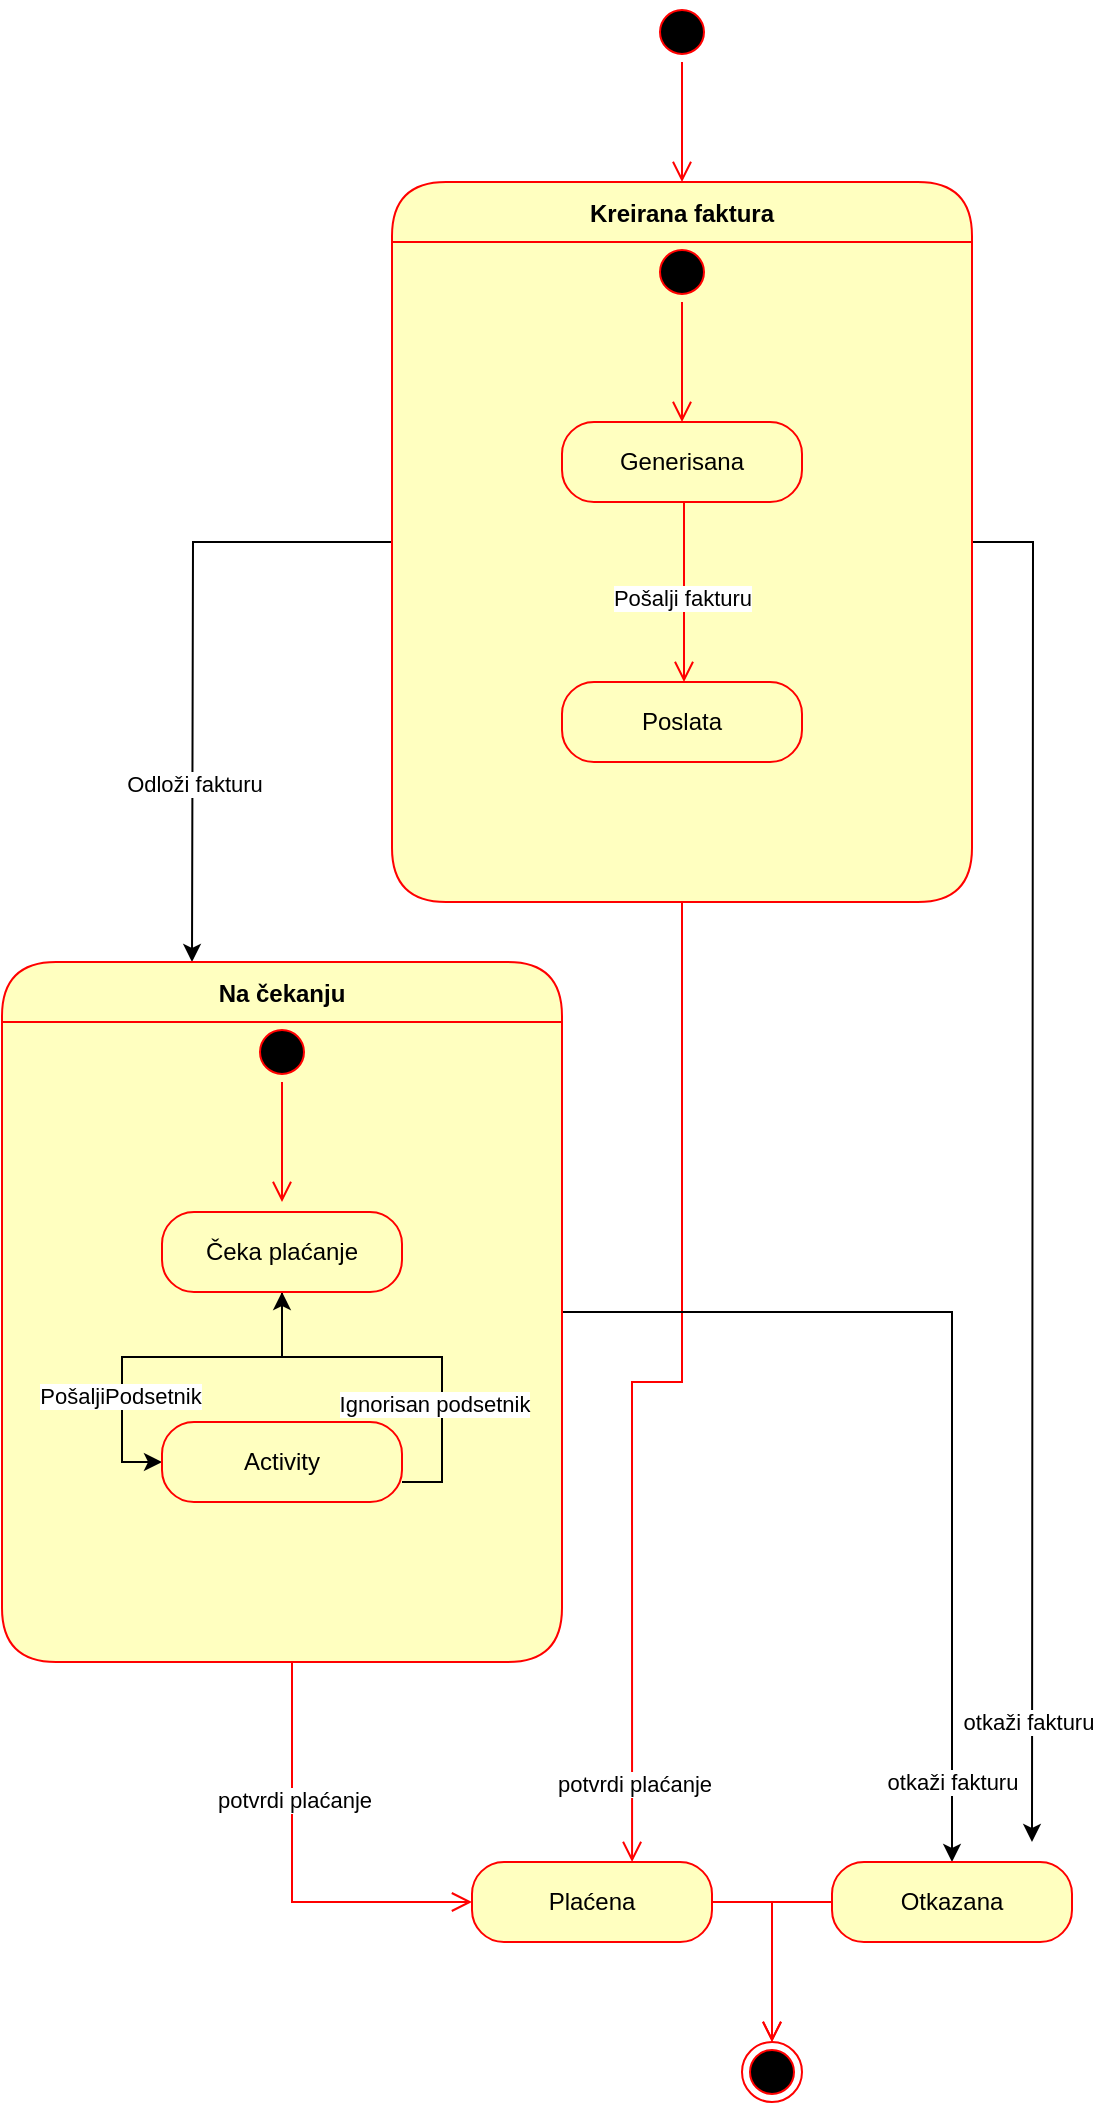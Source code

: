 <mxfile version="28.1.2">
  <diagram name="Page-1" id="dGn5kLb0wx71UQaM-uPl">
    <mxGraphModel dx="816" dy="516" grid="1" gridSize="10" guides="0" tooltips="1" connect="1" arrows="1" fold="1" page="1" pageScale="1" pageWidth="850" pageHeight="1100" math="0" shadow="0">
      <root>
        <mxCell id="0" />
        <mxCell id="1" parent="0" />
        <mxCell id="D7d0Gn1hYj-LBTfzAuI3-1" value="" style="ellipse;html=1;shape=startState;fillColor=#000000;strokeColor=#ff0000;" vertex="1" parent="1">
          <mxGeometry x="370" y="30" width="30" height="30" as="geometry" />
        </mxCell>
        <mxCell id="D7d0Gn1hYj-LBTfzAuI3-2" value="" style="edgeStyle=orthogonalEdgeStyle;html=1;verticalAlign=bottom;endArrow=open;endSize=8;strokeColor=#ff0000;rounded=0;" edge="1" source="D7d0Gn1hYj-LBTfzAuI3-1" parent="1">
          <mxGeometry relative="1" as="geometry">
            <mxPoint x="385" y="120" as="targetPoint" />
          </mxGeometry>
        </mxCell>
        <mxCell id="D7d0Gn1hYj-LBTfzAuI3-18" style="edgeStyle=orthogonalEdgeStyle;rounded=0;orthogonalLoop=1;jettySize=auto;html=1;" edge="1" parent="1" source="D7d0Gn1hYj-LBTfzAuI3-3">
          <mxGeometry relative="1" as="geometry">
            <mxPoint x="140" y="510" as="targetPoint" />
          </mxGeometry>
        </mxCell>
        <mxCell id="D7d0Gn1hYj-LBTfzAuI3-23" value="Odloži fakturu" style="edgeLabel;html=1;align=center;verticalAlign=middle;resizable=0;points=[];" vertex="1" connectable="0" parent="D7d0Gn1hYj-LBTfzAuI3-18">
          <mxGeometry x="0.423" y="1" relative="1" as="geometry">
            <mxPoint as="offset" />
          </mxGeometry>
        </mxCell>
        <mxCell id="D7d0Gn1hYj-LBTfzAuI3-39" style="edgeStyle=orthogonalEdgeStyle;rounded=0;orthogonalLoop=1;jettySize=auto;html=1;" edge="1" parent="1" source="D7d0Gn1hYj-LBTfzAuI3-3">
          <mxGeometry relative="1" as="geometry">
            <mxPoint x="560" y="950" as="targetPoint" />
          </mxGeometry>
        </mxCell>
        <mxCell id="D7d0Gn1hYj-LBTfzAuI3-40" value="otkaži fakturu" style="edgeLabel;html=1;align=center;verticalAlign=middle;resizable=0;points=[];" vertex="1" connectable="0" parent="D7d0Gn1hYj-LBTfzAuI3-39">
          <mxGeometry x="0.823" y="-2" relative="1" as="geometry">
            <mxPoint as="offset" />
          </mxGeometry>
        </mxCell>
        <mxCell id="D7d0Gn1hYj-LBTfzAuI3-3" value="Kreirana faktura" style="swimlane;fontStyle=1;align=center;verticalAlign=middle;childLayout=stackLayout;horizontal=1;startSize=30;horizontalStack=0;resizeParent=0;resizeLast=1;container=0;fontColor=#000000;collapsible=0;rounded=1;arcSize=30;strokeColor=#ff0000;fillColor=#ffffc0;swimlaneFillColor=#ffffc0;dropTarget=0;" vertex="1" parent="1">
          <mxGeometry x="240" y="120" width="290" height="360" as="geometry" />
        </mxCell>
        <mxCell id="D7d0Gn1hYj-LBTfzAuI3-5" value="" style="edgeStyle=orthogonalEdgeStyle;html=1;verticalAlign=bottom;endArrow=open;endSize=8;strokeColor=#ff0000;rounded=0;entryX=0.667;entryY=0;entryDx=0;entryDy=0;entryPerimeter=0;" edge="1" source="D7d0Gn1hYj-LBTfzAuI3-3" parent="1" target="D7d0Gn1hYj-LBTfzAuI3-31">
          <mxGeometry relative="1" as="geometry">
            <mxPoint x="385" y="630" as="targetPoint" />
          </mxGeometry>
        </mxCell>
        <mxCell id="D7d0Gn1hYj-LBTfzAuI3-38" value="potvrdi plaćanje" style="edgeLabel;html=1;align=center;verticalAlign=middle;resizable=0;points=[];" vertex="1" connectable="0" parent="D7d0Gn1hYj-LBTfzAuI3-5">
          <mxGeometry x="0.844" y="1" relative="1" as="geometry">
            <mxPoint as="offset" />
          </mxGeometry>
        </mxCell>
        <mxCell id="D7d0Gn1hYj-LBTfzAuI3-8" value="Generisana" style="rounded=1;whiteSpace=wrap;html=1;arcSize=40;fontColor=#000000;fillColor=#ffffc0;strokeColor=#ff0000;" vertex="1" parent="1">
          <mxGeometry x="325" y="240" width="120" height="40" as="geometry" />
        </mxCell>
        <mxCell id="D7d0Gn1hYj-LBTfzAuI3-10" value="" style="ellipse;html=1;shape=startState;fillColor=#000000;strokeColor=#ff0000;" vertex="1" parent="1">
          <mxGeometry x="370" y="150" width="30" height="30" as="geometry" />
        </mxCell>
        <mxCell id="D7d0Gn1hYj-LBTfzAuI3-11" value="" style="edgeStyle=orthogonalEdgeStyle;html=1;verticalAlign=bottom;endArrow=open;endSize=8;strokeColor=#ff0000;rounded=0;" edge="1" source="D7d0Gn1hYj-LBTfzAuI3-10" parent="1">
          <mxGeometry relative="1" as="geometry">
            <mxPoint x="385" y="240" as="targetPoint" />
          </mxGeometry>
        </mxCell>
        <mxCell id="D7d0Gn1hYj-LBTfzAuI3-12" value="Poslata" style="rounded=1;whiteSpace=wrap;html=1;arcSize=40;fontColor=#000000;fillColor=#ffffc0;strokeColor=#ff0000;" vertex="1" parent="1">
          <mxGeometry x="325" y="370" width="120" height="40" as="geometry" />
        </mxCell>
        <mxCell id="D7d0Gn1hYj-LBTfzAuI3-13" value="" style="edgeStyle=orthogonalEdgeStyle;html=1;verticalAlign=bottom;endArrow=open;endSize=8;strokeColor=#ff0000;rounded=0;exitX=0.5;exitY=1;exitDx=0;exitDy=0;" edge="1" source="D7d0Gn1hYj-LBTfzAuI3-8" parent="1" target="D7d0Gn1hYj-LBTfzAuI3-12">
          <mxGeometry relative="1" as="geometry">
            <mxPoint x="385" y="290" as="sourcePoint" />
            <Array as="points">
              <mxPoint x="386" y="280" />
            </Array>
          </mxGeometry>
        </mxCell>
        <mxCell id="D7d0Gn1hYj-LBTfzAuI3-14" value="Pošalji fakturu" style="edgeLabel;html=1;align=center;verticalAlign=middle;resizable=0;points=[];" vertex="1" connectable="0" parent="D7d0Gn1hYj-LBTfzAuI3-13">
          <mxGeometry x="0.077" y="-1" relative="1" as="geometry">
            <mxPoint as="offset" />
          </mxGeometry>
        </mxCell>
        <mxCell id="D7d0Gn1hYj-LBTfzAuI3-34" style="edgeStyle=orthogonalEdgeStyle;rounded=0;orthogonalLoop=1;jettySize=auto;html=1;entryX=0.5;entryY=0;entryDx=0;entryDy=0;" edge="1" parent="1" source="D7d0Gn1hYj-LBTfzAuI3-15" target="D7d0Gn1hYj-LBTfzAuI3-36">
          <mxGeometry relative="1" as="geometry">
            <mxPoint x="350" y="950" as="targetPoint" />
          </mxGeometry>
        </mxCell>
        <mxCell id="D7d0Gn1hYj-LBTfzAuI3-35" value="otkaži fakturu" style="edgeLabel;html=1;align=center;verticalAlign=middle;resizable=0;points=[];" vertex="1" connectable="0" parent="D7d0Gn1hYj-LBTfzAuI3-34">
          <mxGeometry x="0.592" relative="1" as="geometry">
            <mxPoint y="56" as="offset" />
          </mxGeometry>
        </mxCell>
        <mxCell id="D7d0Gn1hYj-LBTfzAuI3-15" value="Na čekanju" style="swimlane;fontStyle=1;align=center;verticalAlign=middle;childLayout=stackLayout;horizontal=1;startSize=30;horizontalStack=0;resizeParent=0;resizeLast=1;container=0;fontColor=#000000;collapsible=0;rounded=1;arcSize=30;strokeColor=#ff0000;fillColor=#ffffc0;swimlaneFillColor=#ffffc0;dropTarget=0;" vertex="1" parent="1">
          <mxGeometry x="45" y="510" width="280" height="350" as="geometry" />
        </mxCell>
        <mxCell id="D7d0Gn1hYj-LBTfzAuI3-17" value="" style="edgeStyle=elbowEdgeStyle;html=1;verticalAlign=bottom;endArrow=open;endSize=8;strokeColor=#ff0000;rounded=0;entryX=0;entryY=0.5;entryDx=0;entryDy=0;" edge="1" parent="1" target="D7d0Gn1hYj-LBTfzAuI3-31">
          <mxGeometry relative="1" as="geometry">
            <mxPoint x="240" y="980" as="targetPoint" />
            <mxPoint x="190" y="860" as="sourcePoint" />
            <Array as="points">
              <mxPoint x="190" y="920" />
            </Array>
          </mxGeometry>
        </mxCell>
        <mxCell id="D7d0Gn1hYj-LBTfzAuI3-33" value="potvrdi plaćanje" style="edgeLabel;html=1;align=center;verticalAlign=middle;resizable=0;points=[];" vertex="1" connectable="0" parent="D7d0Gn1hYj-LBTfzAuI3-17">
          <mxGeometry x="-0.346" y="1" relative="1" as="geometry">
            <mxPoint as="offset" />
          </mxGeometry>
        </mxCell>
        <mxCell id="D7d0Gn1hYj-LBTfzAuI3-19" value="" style="ellipse;html=1;shape=startState;fillColor=#000000;strokeColor=#ff0000;" vertex="1" parent="1">
          <mxGeometry x="170" y="540" width="30" height="30" as="geometry" />
        </mxCell>
        <mxCell id="D7d0Gn1hYj-LBTfzAuI3-20" value="" style="edgeStyle=orthogonalEdgeStyle;html=1;verticalAlign=bottom;endArrow=open;endSize=8;strokeColor=#ff0000;rounded=0;" edge="1" source="D7d0Gn1hYj-LBTfzAuI3-19" parent="1">
          <mxGeometry relative="1" as="geometry">
            <mxPoint x="185" y="630" as="targetPoint" />
          </mxGeometry>
        </mxCell>
        <mxCell id="D7d0Gn1hYj-LBTfzAuI3-26" style="edgeStyle=orthogonalEdgeStyle;rounded=0;orthogonalLoop=1;jettySize=auto;html=1;entryX=0;entryY=0.5;entryDx=0;entryDy=0;" edge="1" parent="1" source="D7d0Gn1hYj-LBTfzAuI3-21" target="D7d0Gn1hYj-LBTfzAuI3-24">
          <mxGeometry relative="1" as="geometry" />
        </mxCell>
        <mxCell id="D7d0Gn1hYj-LBTfzAuI3-28" value="PošaljiPodsetnik" style="edgeLabel;html=1;align=center;verticalAlign=middle;resizable=0;points=[];" vertex="1" connectable="0" parent="D7d0Gn1hYj-LBTfzAuI3-26">
          <mxGeometry x="0.423" y="-1" relative="1" as="geometry">
            <mxPoint as="offset" />
          </mxGeometry>
        </mxCell>
        <mxCell id="D7d0Gn1hYj-LBTfzAuI3-27" style="edgeStyle=orthogonalEdgeStyle;rounded=0;orthogonalLoop=1;jettySize=auto;html=1;exitX=1;exitY=0.75;exitDx=0;exitDy=0;" edge="1" parent="1" source="D7d0Gn1hYj-LBTfzAuI3-24" target="D7d0Gn1hYj-LBTfzAuI3-21">
          <mxGeometry relative="1" as="geometry" />
        </mxCell>
        <mxCell id="D7d0Gn1hYj-LBTfzAuI3-29" value="Text" style="edgeLabel;html=1;align=center;verticalAlign=middle;resizable=0;points=[];" vertex="1" connectable="0" parent="D7d0Gn1hYj-LBTfzAuI3-27">
          <mxGeometry x="0.35" y="3" relative="1" as="geometry">
            <mxPoint x="45" y="20" as="offset" />
          </mxGeometry>
        </mxCell>
        <mxCell id="D7d0Gn1hYj-LBTfzAuI3-30" value="Ignorisan podsetnik" style="edgeLabel;html=1;align=center;verticalAlign=middle;resizable=0;points=[];" vertex="1" connectable="0" parent="D7d0Gn1hYj-LBTfzAuI3-27">
          <mxGeometry x="-0.392" y="4" relative="1" as="geometry">
            <mxPoint as="offset" />
          </mxGeometry>
        </mxCell>
        <mxCell id="D7d0Gn1hYj-LBTfzAuI3-21" value="Čeka plaćanje" style="rounded=1;whiteSpace=wrap;html=1;arcSize=40;fontColor=#000000;fillColor=#ffffc0;strokeColor=#ff0000;" vertex="1" parent="1">
          <mxGeometry x="125" y="635" width="120" height="40" as="geometry" />
        </mxCell>
        <mxCell id="D7d0Gn1hYj-LBTfzAuI3-24" value="Activity" style="rounded=1;whiteSpace=wrap;html=1;arcSize=40;fontColor=#000000;fillColor=#ffffc0;strokeColor=#ff0000;" vertex="1" parent="1">
          <mxGeometry x="125" y="740" width="120" height="40" as="geometry" />
        </mxCell>
        <mxCell id="D7d0Gn1hYj-LBTfzAuI3-31" value="Plaćena" style="rounded=1;whiteSpace=wrap;html=1;arcSize=40;fontColor=#000000;fillColor=#ffffc0;strokeColor=#ff0000;" vertex="1" parent="1">
          <mxGeometry x="280" y="960" width="120" height="40" as="geometry" />
        </mxCell>
        <mxCell id="D7d0Gn1hYj-LBTfzAuI3-32" value="" style="edgeStyle=orthogonalEdgeStyle;html=1;verticalAlign=bottom;endArrow=open;endSize=8;strokeColor=#ff0000;rounded=0;entryX=0.5;entryY=0;entryDx=0;entryDy=0;" edge="1" source="D7d0Gn1hYj-LBTfzAuI3-31" parent="1" target="D7d0Gn1hYj-LBTfzAuI3-41">
          <mxGeometry relative="1" as="geometry">
            <mxPoint x="340" y="1060" as="targetPoint" />
          </mxGeometry>
        </mxCell>
        <mxCell id="D7d0Gn1hYj-LBTfzAuI3-36" value="Otkazana" style="rounded=1;whiteSpace=wrap;html=1;arcSize=40;fontColor=#000000;fillColor=#ffffc0;strokeColor=#ff0000;" vertex="1" parent="1">
          <mxGeometry x="460" y="960" width="120" height="40" as="geometry" />
        </mxCell>
        <mxCell id="D7d0Gn1hYj-LBTfzAuI3-37" value="" style="edgeStyle=orthogonalEdgeStyle;html=1;verticalAlign=bottom;endArrow=open;endSize=8;strokeColor=#ff0000;rounded=0;entryX=0.5;entryY=0;entryDx=0;entryDy=0;" edge="1" source="D7d0Gn1hYj-LBTfzAuI3-36" parent="1" target="D7d0Gn1hYj-LBTfzAuI3-41">
          <mxGeometry relative="1" as="geometry">
            <mxPoint x="520" y="1060" as="targetPoint" />
          </mxGeometry>
        </mxCell>
        <mxCell id="D7d0Gn1hYj-LBTfzAuI3-41" value="" style="ellipse;html=1;shape=endState;fillColor=#000000;strokeColor=#ff0000;" vertex="1" parent="1">
          <mxGeometry x="415" y="1050" width="30" height="30" as="geometry" />
        </mxCell>
      </root>
    </mxGraphModel>
  </diagram>
</mxfile>
